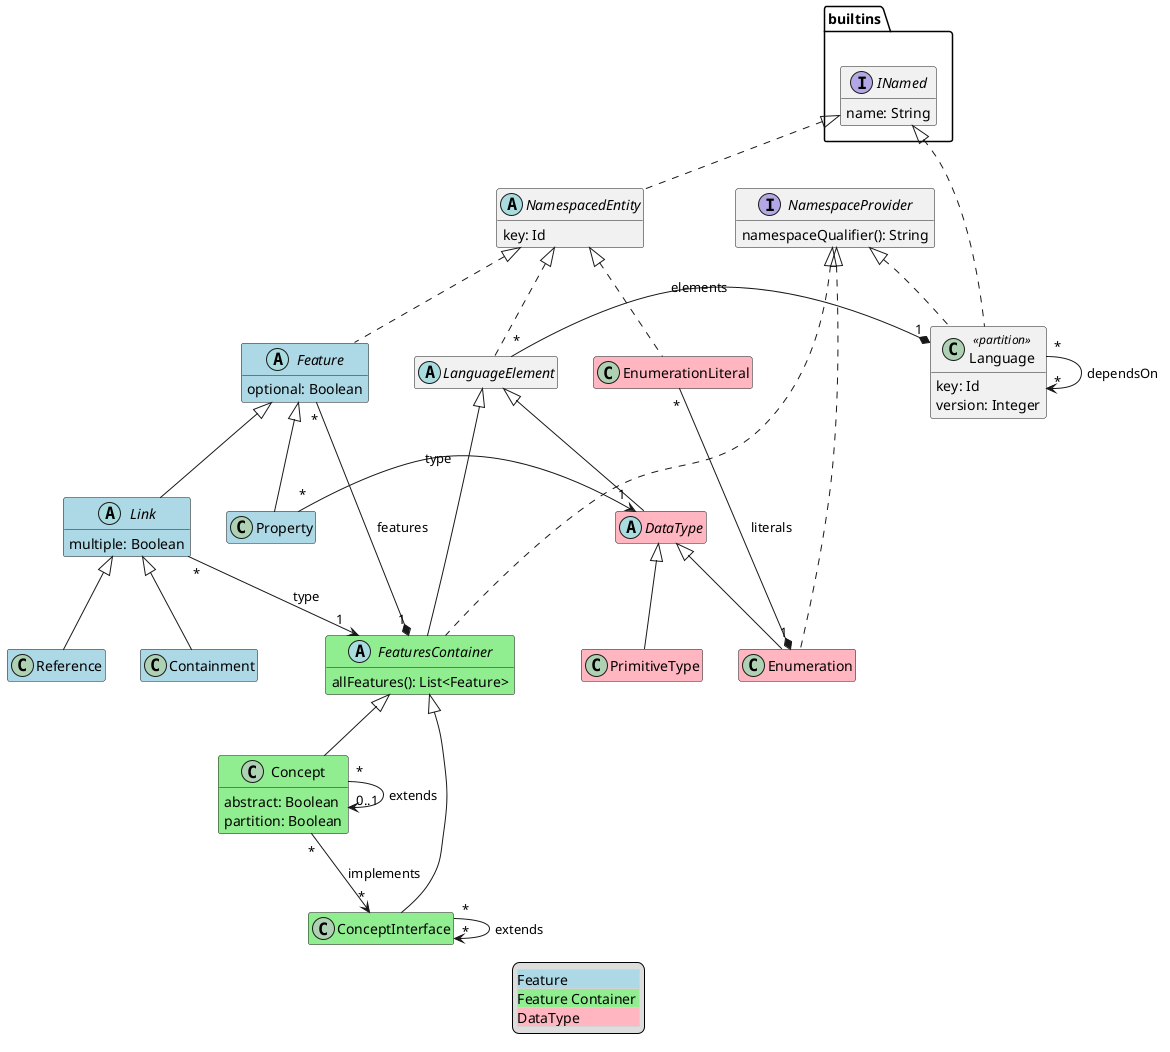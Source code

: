 @startuml
hide empty members

'package builtins {
  interface builtins.INamed {
    name: String
  }
'}

class Concept #LightGreen extends FeaturesContainer {
  abstract: Boolean
  partition: Boolean
}

class ConceptInterface #LightGreen extends FeaturesContainer

class Containment #LightBlue extends Link

abstract class DataType #LightPink extends LanguageElement

class Enumeration #LightPink extends DataType implements NamespaceProvider

class EnumerationLiteral #LightPink implements NamespacedEntity

abstract class Feature #LightBlue implements NamespacedEntity {
  optional: Boolean
}

abstract class FeaturesContainer #LightGreen extends LanguageElement implements NamespaceProvider {
  allFeatures(): List<Feature>
}

abstract class Link #LightBlue extends Feature {
  multiple: Boolean
}

class Language <<partition>> implements NamespaceProvider, builtins.INamed {
'  name: String
  key: Id
  version: Integer
}

abstract class LanguageElement implements NamespacedEntity

abstract class NamespacedEntity implements builtins.INamed {
'  name: String
  key: Id
}

interface NamespaceProvider {
  namespaceQualifier(): String
}

class PrimitiveType #LightPink extends DataType

class Property #LightBlue extends Feature

class Reference #LightBlue extends Link

' relations:

Concept "*" -> "0..1" Concept: extends
Concept "*" --> "*" ConceptInterface: implements

ConceptInterface "*" --> "*" ConceptInterface: extends

EnumerationLiteral "*" -* "1" Enumeration : literals

Feature "*" -* "1" FeaturesContainer: features

Link "*" --> "1" FeaturesContainer: type

Language "*" --> "*" Language: dependsOn
LanguageElement "*" -* "1" Language: elements

Property "*" -> "1" DataType: type

legend
  <#LightGray,#LightGray>| <#LightBlue>Feature |
  | <#LightGreen>Feature Container |
  | <#LightPink>DataType |
end legend
@enduml
